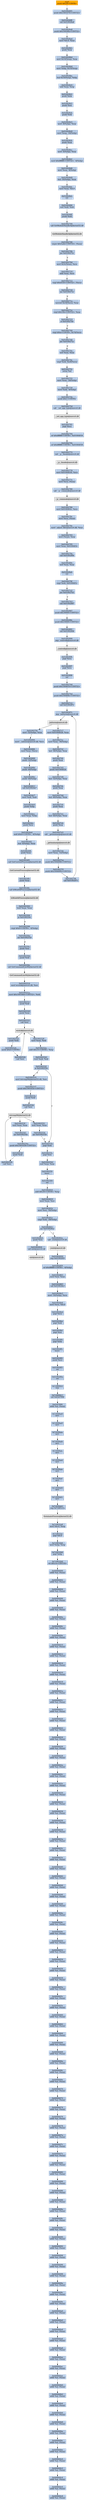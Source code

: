 digraph G {
node[shape=rectangle,style=filled,fillcolor=lightsteelblue,color=lightsteelblue]
bgcolor="transparent"
a0x010026f1pushl_0x28UINT8[label="start\npushl $0x28<UINT8>",color="lightgrey",fillcolor="orange"];
a0x010026f3pushl_0x1001670UINT32[label="0x010026f3\npushl $0x1001670<UINT32>"];
a0x010026f8call_0x010028a8[label="0x010026f8\ncall 0x010028a8"];
a0x010028a8pushl_0x10028faUINT32[label="0x010028a8\npushl $0x10028fa<UINT32>"];
a0x010028admovl_fs_0_eax[label="0x010028ad\nmovl %fs:0, %eax"];
a0x010028b3pushl_eax[label="0x010028b3\npushl %eax"];
a0x010028b4movl_0x10esp__eax[label="0x010028b4\nmovl 0x10(%esp), %eax"];
a0x010028b8movl_ebp_0x10esp_[label="0x010028b8\nmovl %ebp, 0x10(%esp)"];
a0x010028bcleal_0x10esp__ebp[label="0x010028bc\nleal 0x10(%esp), %ebp"];
a0x010028c0subl_eax_esp[label="0x010028c0\nsubl %eax, %esp"];
a0x010028c2pushl_ebx[label="0x010028c2\npushl %ebx"];
a0x010028c3pushl_esi[label="0x010028c3\npushl %esi"];
a0x010028c4pushl_edi[label="0x010028c4\npushl %edi"];
a0x010028c5movl__8ebp__eax[label="0x010028c5\nmovl -8(%ebp), %eax"];
a0x010028c8movl_esp__24ebp_[label="0x010028c8\nmovl %esp, -24(%ebp)"];
a0x010028cbpushl_eax[label="0x010028cb\npushl %eax"];
a0x010028ccmovl__4ebp__eax[label="0x010028cc\nmovl -4(%ebp), %eax"];
a0x010028cfmovl_0xffffffffUINT32__4ebp_[label="0x010028cf\nmovl $0xffffffff<UINT32>, -4(%ebp)"];
a0x010028d6movl_eax__8ebp_[label="0x010028d6\nmovl %eax, -8(%ebp)"];
a0x010028d9leal__16ebp__eax[label="0x010028d9\nleal -16(%ebp), %eax"];
a0x010028dcmovl_eax_fs_0[label="0x010028dc\nmovl %eax, %fs:0"];
a0x010028e2ret[label="0x010028e2\nret"];
a0x010026fdxorl_edi_edi[label="0x010026fd\nxorl %edi, %edi"];
a0x010026ffpushl_edi[label="0x010026ff\npushl %edi"];
a0x01002700call_GetModuleHandleA_kernel32_dll[label="0x01002700\ncall GetModuleHandleA@kernel32.dll"];
GetModuleHandleA_kernel32_dll[label="GetModuleHandleA@kernel32.dll",color="lightgrey",fillcolor="lightgrey"];
a0x01002706cmpw_0x5a4dUINT16_eax_[label="0x01002706\ncmpw $0x5a4d<UINT16>, (%eax)"];
a0x0100270bjne_0x0100272c[label="0x0100270b\njne 0x0100272c"];
a0x0100270dmovl_0x3ceax__ecx[label="0x0100270d\nmovl 0x3c(%eax), %ecx"];
a0x01002710addl_eax_ecx[label="0x01002710\naddl %eax, %ecx"];
a0x01002712cmpl_0x4550UINT32_ecx_[label="0x01002712\ncmpl $0x4550<UINT32>, (%ecx)"];
a0x01002718jne_0x0100272c[label="0x01002718\njne 0x0100272c"];
a0x0100271amovzwl_0x18ecx__eax[label="0x0100271a\nmovzwl 0x18(%ecx), %eax"];
a0x0100271ecmpl_0x10bUINT32_eax[label="0x0100271e\ncmpl $0x10b<UINT32>, %eax"];
a0x01002723je_0x01002744[label="0x01002723\nje 0x01002744"];
a0x01002744cmpl_0xeUINT8_0x74ecx_[label="0x01002744\ncmpl $0xe<UINT8>, 0x74(%ecx)"];
a0x01002748jbe_0x0100272c[label="0x01002748\njbe 0x0100272c"];
a0x0100274axorl_eax_eax[label="0x0100274a\nxorl %eax, %eax"];
a0x0100274ccmpl_edi_0xe8ecx_[label="0x0100274c\ncmpl %edi, 0xe8(%ecx)"];
a0x01002752setne_al[label="0x01002752\nsetne %al"];
a0x01002755movl_eax__28ebp_[label="0x01002755\nmovl %eax, -28(%ebp)"];
a0x01002758movl_edi__4ebp_[label="0x01002758\nmovl %edi, -4(%ebp)"];
a0x0100275bpushl_0x1UINT8[label="0x0100275b\npushl $0x1<UINT8>"];
a0x0100275dcall___set_app_type_msvcrt_dll[label="0x0100275d\ncall __set_app_type@msvcrt.dll"];
a__set_app_type_msvcrt_dll[label="__set_app_type@msvcrt.dll",color="lightgrey",fillcolor="lightgrey"];
a0x01002763popl_ecx[label="0x01002763\npopl %ecx"];
a0x01002764orl_0xffffffffUINT8_0x01004034[label="0x01002764\norl $0xffffffff<UINT8>, 0x01004034"];
a0x0100276borl_0xffffffffUINT8_0x01004038[label="0x0100276b\norl $0xffffffff<UINT8>, 0x01004038"];
a0x01002772call___p__fmode_msvcrt_dll[label="0x01002772\ncall __p__fmode@msvcrt.dll"];
a__p__fmode_msvcrt_dll[label="__p__fmode@msvcrt.dll",color="lightgrey",fillcolor="lightgrey"];
a0x01002778movl_0x01004030_ecx[label="0x01002778\nmovl 0x01004030, %ecx"];
a0x0100277emovl_ecx_eax_[label="0x0100277e\nmovl %ecx, (%eax)"];
a0x01002780call___p__commode_msvcrt_dll[label="0x01002780\ncall __p__commode@msvcrt.dll"];
a__p__commode_msvcrt_dll[label="__p__commode@msvcrt.dll",color="lightgrey",fillcolor="lightgrey"];
a0x01002786movl_0x0100402c_ecx[label="0x01002786\nmovl 0x0100402c, %ecx"];
a0x0100278cmovl_ecx_eax_[label="0x0100278c\nmovl %ecx, (%eax)"];
a0x0100278emovl__adjust_fdiv_msvcrt_dll_eax[label="0x0100278e\nmovl _adjust_fdiv@msvcrt.dll, %eax"];
a0x01002793movl_eax__eax[label="0x01002793\nmovl (%eax), %eax"];
a0x01002795movl_eax_0x0100403c[label="0x01002795\nmovl %eax, 0x0100403c"];
a0x0100279acall_0x0100289e[label="0x0100279a\ncall 0x0100289e"];
a0x0100289exorl_eax_eax[label="0x0100289e\nxorl %eax, %eax"];
a0x010028a0ret[label="0x010028a0\nret"];
a0x0100279fcmpl_edi_0x0100401c[label="0x0100279f\ncmpl %edi, 0x0100401c"];
a0x010027a5jne_0x010027b3[label="0x010027a5\njne 0x010027b3"];
a0x010027b3call_0x01002887[label="0x010027b3\ncall 0x01002887"];
a0x01002887pushl_0x30000UINT32[label="0x01002887\npushl $0x30000<UINT32>"];
a0x0100288cpushl_0x10000UINT32[label="0x0100288c\npushl $0x10000<UINT32>"];
a0x01002891call_0x01002906[label="0x01002891\ncall 0x01002906"];
a0x01002906jmp__controlfp_msvcrt_dll[label="0x01002906\njmp _controlfp@msvcrt.dll"];
a_controlfp_msvcrt_dll[label="_controlfp@msvcrt.dll",color="lightgrey",fillcolor="lightgrey"];
a0x01002896popl_ecx[label="0x01002896\npopl %ecx"];
a0x01002897popl_ecx[label="0x01002897\npopl %ecx"];
a0x01002898ret[label="0x01002898\nret"];
a0x010027b8pushl_0x1004010UINT32[label="0x010027b8\npushl $0x1004010<UINT32>"];
a0x010027bdpushl_0x100400cUINT32[label="0x010027bd\npushl $0x100400c<UINT32>"];
a0x010027c2call_0x0100287c[label="0x010027c2\ncall 0x0100287c"];
a0x0100287cjmp__initterm_msvcrt_dll[label="0x0100287c\njmp _initterm@msvcrt.dll"];
a_initterm_msvcrt_dll[label="_initterm@msvcrt.dll",color="lightgrey",fillcolor="lightgrey"];
a0x010027c7movl_0x01004028_eax[label="0x010027c7\nmovl 0x01004028, %eax"];
a0x010027ccmovl_eax__36ebp_[label="0x010027cc\nmovl %eax, -36(%ebp)"];
a0x010027cfleal__36ebp__eax[label="0x010027cf\nleal -36(%ebp), %eax"];
a0x010027d2pushl_eax[label="0x010027d2\npushl %eax"];
a0x010027d3pushl_0x01004024[label="0x010027d3\npushl 0x01004024"];
a0x010027d9leal__32ebp__eax[label="0x010027d9\nleal -32(%ebp), %eax"];
a0x010027dcpushl_eax[label="0x010027dc\npushl %eax"];
a0x010027ddleal__40ebp__eax[label="0x010027dd\nleal -40(%ebp), %eax"];
a0x010027e0pushl_eax[label="0x010027e0\npushl %eax"];
a0x010027e1leal__44ebp__eax[label="0x010027e1\nleal -44(%ebp), %eax"];
a0x010027e4pushl_eax[label="0x010027e4\npushl %eax"];
a0x010027e5call___getmainargs_msvcrt_dll[label="0x010027e5\ncall __getmainargs@msvcrt.dll"];
a__getmainargs_msvcrt_dll[label="__getmainargs@msvcrt.dll",color="lightgrey",fillcolor="lightgrey"];
a0x010027ebmovl_eax__52ebp_[label="0x010027eb\nmovl %eax, -52(%ebp)"];
a0x010027eepushl_0x1004008UINT32[label="0x010027ee\npushl $0x1004008<UINT32>"];
a0x010027f3pushl_0x1004000UINT32[label="0x010027f3\npushl $0x1004000<UINT32>"];
a0x010027f8call_0x0100287c[label="0x010027f8\ncall 0x0100287c"];
a0x010027fdmovl__32ebp__eax[label="0x010027fd\nmovl -32(%ebp), %eax"];
a0x01002800movl___initenv_msvcrt_dll_ecx[label="0x01002800\nmovl __initenv@msvcrt.dll, %ecx"];
a0x01002806movl_eax_ecx_[label="0x01002806\nmovl %eax, (%ecx)"];
a0x01002808pushl__32ebp_[label="0x01002808\npushl -32(%ebp)"];
a0x0100280bpushl__40ebp_[label="0x0100280b\npushl -40(%ebp)"];
a0x0100280epushl__44ebp_[label="0x0100280e\npushl -44(%ebp)"];
a0x01002811call_0x010024e7[label="0x01002811\ncall 0x010024e7"];
a0x010024e7movl_edi_edi[label="0x010024e7\nmovl %edi, %edi"];
a0x010024e9pushl_ebp[label="0x010024e9\npushl %ebp"];
a0x010024eamovl_esp_ebp[label="0x010024ea\nmovl %esp, %ebp"];
a0x010024ecpushl_ecx[label="0x010024ec\npushl %ecx"];
a0x010024edandl_0x0UINT8__4ebp_[label="0x010024ed\nandl $0x0<UINT8>, -4(%ebp)"];
a0x010024f1leal__4ebp__eax[label="0x010024f1\nleal -4(%ebp), %eax"];
a0x010024f4pushl_eax[label="0x010024f4\npushl %eax"];
a0x010024f5call_GetCurrentProcess_kernel32_dll[label="0x010024f5\ncall GetCurrentProcess@kernel32.dll"];
GetCurrentProcess_kernel32_dll[label="GetCurrentProcess@kernel32.dll",color="lightgrey",fillcolor="lightgrey"];
a0x010024fbpushl_eax[label="0x010024fb\npushl %eax"];
a0x010024fccall_IsWow64Process_kernel32_dll[label="0x010024fc\ncall IsWow64Process@kernel32.dll"];
IsWow64Process_kernel32_dll[label="IsWow64Process@kernel32.dll",color="lightgrey",fillcolor="lightgrey"];
a0x01002502testl_eax_eax[label="0x01002502\ntestl %eax, %eax"];
a0x01002504je_0x0100250c[label="0x01002504\nje 0x0100250c"];
a0x01002506cmpl_0x0UINT8__4ebp_[label="0x01002506\ncmpl $0x0<UINT8>, -4(%ebp)"];
a0x0100250ajne_0x0100255d[label="0x0100250a\njne 0x0100255d"];
a0x0100250cpushl_esi[label="0x0100250c\npushl %esi"];
a0x0100250dpushl_edi[label="0x0100250d\npushl %edi"];
a0x0100250ecall_GetCommandLineW_kernel32_dll[label="0x0100250e\ncall GetCommandLineW@kernel32.dll"];
GetCommandLineW_kernel32_dll[label="GetCommandLineW@kernel32.dll",color="lightgrey",fillcolor="lightgrey"];
a0x01002514movl_wcstok_msvcrt_dll_esi[label="0x01002514\nmovl wcstok@msvcrt.dll, %esi"];
a0x0100251amovl_0x1001664UINT32_edi[label="0x0100251a\nmovl $0x1001664<UINT32>, %edi"];
a0x0100251fpushl_edi[label="0x0100251f\npushl %edi"];
a0x01002520pushl_eax[label="0x01002520\npushl %eax"];
a0x01002521call_esi[label="0x01002521\ncall %esi"];
wcstok_msvcrt_dll[label="wcstok@msvcrt.dll",color="lightgrey",fillcolor="lightgrey"];
a0x01002523pushl_edi[label="0x01002523\npushl %edi"];
a0x01002524pushl_0x0UINT8[label="0x01002524\npushl $0x0<UINT8>"];
a0x01002526call_esi[label="0x01002526\ncall %esi"];
a0x01002528movl_eax_edi[label="0x01002528\nmovl %eax, %edi"];
a0x0100252aaddl_0x10UINT8_esp[label="0x0100252a\naddl $0x10<UINT8>, %esp"];
a0x0100252dtestl_edi_edi[label="0x0100252d\ntestl %edi, %edi"];
a0x0100252fje_0x0100255b[label="0x0100252f\nje 0x0100255b"];
a0x01002531movl_lstrcmpiW_kernel32_dll_esi[label="0x01002531\nmovl lstrcmpiW@kernel32.dll, %esi"];
a0x0100255bpopl_edi[label="0x0100255b\npopl %edi"];
a0x0100255cpopl_esi[label="0x0100255c\npopl %esi"];
a0x0100255dxorl_eax_eax[label="0x0100255d\nxorl %eax, %eax"];
a0x0100255fleave_[label="0x0100255f\nleave "];
a0x01002560ret[label="0x01002560\nret"];
a0x01002816addl_0x30UINT8_esp[label="0x01002816\naddl $0x30<UINT8>, %esp"];
a0x01002819movl_eax_esi[label="0x01002819\nmovl %eax, %esi"];
a0x0100281bmovl_esi__56ebp_[label="0x0100281b\nmovl %esi, -56(%ebp)"];
a0x0100281ecmpl_edi__28ebp_[label="0x0100281e\ncmpl %edi, -28(%ebp)"];
a0x01002821jne_0x0100282a[label="0x01002821\njne 0x0100282a"];
a0x01002823pushl_esi[label="0x01002823\npushl %esi"];
a0x01002824call_exit_msvcrt_dll[label="0x01002824\ncall exit@msvcrt.dll"];
exit_msvcrt_dll[label="exit@msvcrt.dll",color="lightgrey",fillcolor="lightgrey"];
a0x01002537pushl_0x1001654UINT32[label="0x01002537\npushl $0x1001654<UINT32>"];
a0x0100253cpushl_edi[label="0x0100253c\npushl %edi"];
a0x0100253dcall_esi[label="0x0100253d\ncall %esi"];
lstrcmpiW_kernel32_dll[label="lstrcmpiW@kernel32.dll",color="lightgrey",fillcolor="lightgrey"];
a0x0100253ftestl_eax_eax[label="0x0100253f\ntestl %eax, %eax"];
a0x01002541jne_0x0100254a[label="0x01002541\njne 0x0100254a"];
a0x0100254apushl_0x1001638UINT32[label="0x0100254a\npushl $0x1001638<UINT32>"];
a0x0100254fpushl_edi[label="0x0100254f\npushl %edi"];
a0x01002550call_esi[label="0x01002550\ncall %esi"];
a0x01002552testl_eax_eax[label="0x01002552\ntestl %eax, %eax"];
a0x01002554jne_0x0100255b[label="0x01002554\njne 0x0100255b"];
a0x0100282acall__cexit_msvcrt_dll[label="0x0100282a\ncall _cexit@msvcrt.dll"];
a_cexit_msvcrt_dll[label="_cexit@msvcrt.dll",color="lightgrey",fillcolor="lightgrey"];
a0x01002830jmp_0x0100285f[label="0x01002830\njmp 0x0100285f"];
a0x0100285forl_0xffffffffUINT8__4ebp_[label="0x0100285f\norl $0xffffffff<UINT8>, -4(%ebp)"];
a0x01002863movl_esi_eax[label="0x01002863\nmovl %esi, %eax"];
a0x01002865call_0x010028e3[label="0x01002865\ncall 0x010028e3"];
a0x010028e3movl__16ebp__ecx[label="0x010028e3\nmovl -16(%ebp), %ecx"];
a0x010028e6movl_ecx_fs_0[label="0x010028e6\nmovl %ecx, %fs:0"];
a0x010028edpopl_ecx[label="0x010028ed\npopl %ecx"];
a0x010028eepopl_edi[label="0x010028ee\npopl %edi"];
a0x010028efpopl_esi[label="0x010028ef\npopl %esi"];
a0x010028f0popl_ebx[label="0x010028f0\npopl %ebx"];
a0x010028f1leave_[label="0x010028f1\nleave "];
a0x010028f2pushl_ecx[label="0x010028f2\npushl %ecx"];
a0x010028f3ret[label="0x010028f3\nret"];
a0x0100286aret[label="0x0100286a\nret"];
a0x7c8000c0nop_[label="0x7c8000c0\nnop "];
a0x7c8000c1call_0x63d7f9f4[label="0x7c8000c1\ncall 0x63d7f9f4"];
a0x63d7f9f4addb_al_eax_[label="0x63d7f9f4\naddb %al, (%eax)"];
a0x7c839aa8int3_[label="0x7c839aa8\nint3 "];
a0x7c839aa9int3_[label="0x7c839aa9\nint3 "];
a0x7c839aaaint3_[label="0x7c839aaa\nint3 "];
a0x7c839aabint3_[label="0x7c839aab\nint3 "];
a0x7c839aacint3_[label="0x7c839aac\nint3 "];
a0x7c839aadint3_[label="0x7c839aad\nint3 "];
a0x7c839aaeint3_[label="0x7c839aae\nint3 "];
a0x7c839aafint3_[label="0x7c839aaf\nint3 "];
a0x7c839ab0int3_[label="0x7c839ab0\nint3 "];
a0x7c839ab1int3_[label="0x7c839ab1\nint3 "];
a0x7c839ab2jmp_0x7c801e1a[label="0x7c839ab2\njmp 0x7c801e1a"];
TerminateProcess_kernel32_dll[label="TerminateProcess@kernel32.dll",color="lightgrey",fillcolor="lightgrey"];
a0x7c9032a8movl_fs_0_esp[label="0x7c9032a8\nmovl %fs:0, %esp"];
a0x7c9032afpopl_fs_0[label="0x7c9032af\npopl %fs:0"];
a0x7c9032b6movl_ebp_esp[label="0x7c9032b6\nmovl %ebp, %esp"];
a0x7c9032b8popl_ebp[label="0x7c9032b8\npopl %ebp"];
a0x7c9032b9ret_0x14UINT16[label="0x7c9032b9\nret $0x14<UINT16>"];
a0x00000000addb_al_eax_[label="0x00000000\naddb %al, (%eax)"];
a0x00000002addb_al_eax_[label="0x00000002\naddb %al, (%eax)"];
a0x00000004addb_al_eax_[label="0x00000004\naddb %al, (%eax)"];
a0x00000006addb_al_eax_[label="0x00000006\naddb %al, (%eax)"];
a0x00000008addb_al_eax_[label="0x00000008\naddb %al, (%eax)"];
a0x0000000aaddb_al_eax_[label="0x0000000a\naddb %al, (%eax)"];
a0x0000000caddb_al_eax_[label="0x0000000c\naddb %al, (%eax)"];
a0x0000000eaddb_al_eax_[label="0x0000000e\naddb %al, (%eax)"];
a0x00000010addb_al_eax_[label="0x00000010\naddb %al, (%eax)"];
a0x00000012addb_al_eax_[label="0x00000012\naddb %al, (%eax)"];
a0x00000014addb_al_eax_[label="0x00000014\naddb %al, (%eax)"];
a0x00000016addb_al_eax_[label="0x00000016\naddb %al, (%eax)"];
a0x00000018addb_al_eax_[label="0x00000018\naddb %al, (%eax)"];
a0x0000001aaddb_al_eax_[label="0x0000001a\naddb %al, (%eax)"];
a0x0000001caddb_al_eax_[label="0x0000001c\naddb %al, (%eax)"];
a0x0000001eaddb_al_eax_[label="0x0000001e\naddb %al, (%eax)"];
a0x00000020addb_al_eax_[label="0x00000020\naddb %al, (%eax)"];
a0x00000022addb_al_eax_[label="0x00000022\naddb %al, (%eax)"];
a0x00000024addb_al_eax_[label="0x00000024\naddb %al, (%eax)"];
a0x00000026addb_al_eax_[label="0x00000026\naddb %al, (%eax)"];
a0x00000028addb_al_eax_[label="0x00000028\naddb %al, (%eax)"];
a0x0000002aaddb_al_eax_[label="0x0000002a\naddb %al, (%eax)"];
a0x0000002caddb_al_eax_[label="0x0000002c\naddb %al, (%eax)"];
a0x0000002eaddb_al_eax_[label="0x0000002e\naddb %al, (%eax)"];
a0x00000030addb_al_eax_[label="0x00000030\naddb %al, (%eax)"];
a0x00000032addb_al_eax_[label="0x00000032\naddb %al, (%eax)"];
a0x00000034addb_al_eax_[label="0x00000034\naddb %al, (%eax)"];
a0x00000036addb_al_eax_[label="0x00000036\naddb %al, (%eax)"];
a0x00000038addb_al_eax_[label="0x00000038\naddb %al, (%eax)"];
a0x0000003aaddb_al_eax_[label="0x0000003a\naddb %al, (%eax)"];
a0x0000003caddb_al_eax_[label="0x0000003c\naddb %al, (%eax)"];
a0x0000003eaddb_al_eax_[label="0x0000003e\naddb %al, (%eax)"];
a0x00000040addb_al_eax_[label="0x00000040\naddb %al, (%eax)"];
a0x00000042addb_al_eax_[label="0x00000042\naddb %al, (%eax)"];
a0x00000044addb_al_eax_[label="0x00000044\naddb %al, (%eax)"];
a0x00000046addb_al_eax_[label="0x00000046\naddb %al, (%eax)"];
a0x00000048addb_al_eax_[label="0x00000048\naddb %al, (%eax)"];
a0x0000004aaddb_al_eax_[label="0x0000004a\naddb %al, (%eax)"];
a0x0000004caddb_al_eax_[label="0x0000004c\naddb %al, (%eax)"];
a0x0000004eaddb_al_eax_[label="0x0000004e\naddb %al, (%eax)"];
a0x00000050addb_al_eax_[label="0x00000050\naddb %al, (%eax)"];
a0x00000052addb_al_eax_[label="0x00000052\naddb %al, (%eax)"];
a0x00000054addb_al_eax_[label="0x00000054\naddb %al, (%eax)"];
a0x00000056addb_al_eax_[label="0x00000056\naddb %al, (%eax)"];
a0x00000058addb_al_eax_[label="0x00000058\naddb %al, (%eax)"];
a0x0000005aaddb_al_eax_[label="0x0000005a\naddb %al, (%eax)"];
a0x0000005caddb_al_eax_[label="0x0000005c\naddb %al, (%eax)"];
a0x0000005eaddb_al_eax_[label="0x0000005e\naddb %al, (%eax)"];
a0x00000060addb_al_eax_[label="0x00000060\naddb %al, (%eax)"];
a0x00000062addb_al_eax_[label="0x00000062\naddb %al, (%eax)"];
a0x00000064addb_al_eax_[label="0x00000064\naddb %al, (%eax)"];
a0x00000066addb_al_eax_[label="0x00000066\naddb %al, (%eax)"];
a0x00000068addb_al_eax_[label="0x00000068\naddb %al, (%eax)"];
a0x0000006aaddb_al_eax_[label="0x0000006a\naddb %al, (%eax)"];
a0x0000006caddb_al_eax_[label="0x0000006c\naddb %al, (%eax)"];
a0x0000006eaddb_al_eax_[label="0x0000006e\naddb %al, (%eax)"];
a0x00000070addb_al_eax_[label="0x00000070\naddb %al, (%eax)"];
a0x00000072addb_al_eax_[label="0x00000072\naddb %al, (%eax)"];
a0x00000074addb_al_eax_[label="0x00000074\naddb %al, (%eax)"];
a0x00000076addb_al_eax_[label="0x00000076\naddb %al, (%eax)"];
a0x00000078addb_al_eax_[label="0x00000078\naddb %al, (%eax)"];
a0x0000007aaddb_al_eax_[label="0x0000007a\naddb %al, (%eax)"];
a0x0000007caddb_al_eax_[label="0x0000007c\naddb %al, (%eax)"];
a0x0000007eaddb_al_eax_[label="0x0000007e\naddb %al, (%eax)"];
a0x00000080addb_al_eax_[label="0x00000080\naddb %al, (%eax)"];
a0x00000082addb_al_eax_[label="0x00000082\naddb %al, (%eax)"];
a0x00000084addb_al_eax_[label="0x00000084\naddb %al, (%eax)"];
a0x00000086addb_al_eax_[label="0x00000086\naddb %al, (%eax)"];
a0x00000088addb_al_eax_[label="0x00000088\naddb %al, (%eax)"];
a0x0000008aaddb_al_eax_[label="0x0000008a\naddb %al, (%eax)"];
a0x0000008caddb_al_eax_[label="0x0000008c\naddb %al, (%eax)"];
a0x0000008eaddb_al_eax_[label="0x0000008e\naddb %al, (%eax)"];
a0x00000090addb_al_eax_[label="0x00000090\naddb %al, (%eax)"];
a0x00000092addb_al_eax_[label="0x00000092\naddb %al, (%eax)"];
a0x00000094addb_al_eax_[label="0x00000094\naddb %al, (%eax)"];
a0x00000096addb_al_eax_[label="0x00000096\naddb %al, (%eax)"];
a0x00000098addb_al_eax_[label="0x00000098\naddb %al, (%eax)"];
a0x0000009aaddb_al_eax_[label="0x0000009a\naddb %al, (%eax)"];
a0x0000009caddb_al_eax_[label="0x0000009c\naddb %al, (%eax)"];
a0x0000009eaddb_al_eax_[label="0x0000009e\naddb %al, (%eax)"];
a0x000000a0addb_al_eax_[label="0x000000a0\naddb %al, (%eax)"];
a0x000000a2addb_al_eax_[label="0x000000a2\naddb %al, (%eax)"];
a0x000000a4addb_al_eax_[label="0x000000a4\naddb %al, (%eax)"];
a0x000000a6addb_al_eax_[label="0x000000a6\naddb %al, (%eax)"];
a0x000000a8addb_al_eax_[label="0x000000a8\naddb %al, (%eax)"];
a0x000000aaaddb_al_eax_[label="0x000000aa\naddb %al, (%eax)"];
a0x000000acaddb_al_eax_[label="0x000000ac\naddb %al, (%eax)"];
a0x000000aeaddb_al_eax_[label="0x000000ae\naddb %al, (%eax)"];
a0x000000b0addb_al_eax_[label="0x000000b0\naddb %al, (%eax)"];
a0x000000b2addb_al_eax_[label="0x000000b2\naddb %al, (%eax)"];
a0x000000b4addb_al_eax_[label="0x000000b4\naddb %al, (%eax)"];
a0x000000b6addb_al_eax_[label="0x000000b6\naddb %al, (%eax)"];
a0x000000b8addb_al_eax_[label="0x000000b8\naddb %al, (%eax)"];
a0x000000baaddb_al_eax_[label="0x000000ba\naddb %al, (%eax)"];
a0x000000bcaddb_al_eax_[label="0x000000bc\naddb %al, (%eax)"];
a0x000000beaddb_al_eax_[label="0x000000be\naddb %al, (%eax)"];
a0x000000c0addb_al_eax_[label="0x000000c0\naddb %al, (%eax)"];
a0x000000c2addb_al_eax_[label="0x000000c2\naddb %al, (%eax)"];
a0x000000c4addb_al_eax_[label="0x000000c4\naddb %al, (%eax)"];
a0x000000c6addb_al_eax_[label="0x000000c6\naddb %al, (%eax)"];
a0x000000c8addb_al_eax_[label="0x000000c8\naddb %al, (%eax)"];
a0x010026f1pushl_0x28UINT8 -> a0x010026f3pushl_0x1001670UINT32 [color="#000000"];
a0x010026f3pushl_0x1001670UINT32 -> a0x010026f8call_0x010028a8 [color="#000000"];
a0x010026f8call_0x010028a8 -> a0x010028a8pushl_0x10028faUINT32 [color="#000000"];
a0x010028a8pushl_0x10028faUINT32 -> a0x010028admovl_fs_0_eax [color="#000000"];
a0x010028admovl_fs_0_eax -> a0x010028b3pushl_eax [color="#000000"];
a0x010028b3pushl_eax -> a0x010028b4movl_0x10esp__eax [color="#000000"];
a0x010028b4movl_0x10esp__eax -> a0x010028b8movl_ebp_0x10esp_ [color="#000000"];
a0x010028b8movl_ebp_0x10esp_ -> a0x010028bcleal_0x10esp__ebp [color="#000000"];
a0x010028bcleal_0x10esp__ebp -> a0x010028c0subl_eax_esp [color="#000000"];
a0x010028c0subl_eax_esp -> a0x010028c2pushl_ebx [color="#000000"];
a0x010028c2pushl_ebx -> a0x010028c3pushl_esi [color="#000000"];
a0x010028c3pushl_esi -> a0x010028c4pushl_edi [color="#000000"];
a0x010028c4pushl_edi -> a0x010028c5movl__8ebp__eax [color="#000000"];
a0x010028c5movl__8ebp__eax -> a0x010028c8movl_esp__24ebp_ [color="#000000"];
a0x010028c8movl_esp__24ebp_ -> a0x010028cbpushl_eax [color="#000000"];
a0x010028cbpushl_eax -> a0x010028ccmovl__4ebp__eax [color="#000000"];
a0x010028ccmovl__4ebp__eax -> a0x010028cfmovl_0xffffffffUINT32__4ebp_ [color="#000000"];
a0x010028cfmovl_0xffffffffUINT32__4ebp_ -> a0x010028d6movl_eax__8ebp_ [color="#000000"];
a0x010028d6movl_eax__8ebp_ -> a0x010028d9leal__16ebp__eax [color="#000000"];
a0x010028d9leal__16ebp__eax -> a0x010028dcmovl_eax_fs_0 [color="#000000"];
a0x010028dcmovl_eax_fs_0 -> a0x010028e2ret [color="#000000"];
a0x010028e2ret -> a0x010026fdxorl_edi_edi [color="#000000"];
a0x010026fdxorl_edi_edi -> a0x010026ffpushl_edi [color="#000000"];
a0x010026ffpushl_edi -> a0x01002700call_GetModuleHandleA_kernel32_dll [color="#000000"];
a0x01002700call_GetModuleHandleA_kernel32_dll -> GetModuleHandleA_kernel32_dll [color="#000000"];
GetModuleHandleA_kernel32_dll -> a0x01002706cmpw_0x5a4dUINT16_eax_ [color="#000000"];
a0x01002706cmpw_0x5a4dUINT16_eax_ -> a0x0100270bjne_0x0100272c [color="#000000"];
a0x0100270bjne_0x0100272c -> a0x0100270dmovl_0x3ceax__ecx [color="#000000",label="F"];
a0x0100270dmovl_0x3ceax__ecx -> a0x01002710addl_eax_ecx [color="#000000"];
a0x01002710addl_eax_ecx -> a0x01002712cmpl_0x4550UINT32_ecx_ [color="#000000"];
a0x01002712cmpl_0x4550UINT32_ecx_ -> a0x01002718jne_0x0100272c [color="#000000"];
a0x01002718jne_0x0100272c -> a0x0100271amovzwl_0x18ecx__eax [color="#000000",label="F"];
a0x0100271amovzwl_0x18ecx__eax -> a0x0100271ecmpl_0x10bUINT32_eax [color="#000000"];
a0x0100271ecmpl_0x10bUINT32_eax -> a0x01002723je_0x01002744 [color="#000000"];
a0x01002723je_0x01002744 -> a0x01002744cmpl_0xeUINT8_0x74ecx_ [color="#000000",label="T"];
a0x01002744cmpl_0xeUINT8_0x74ecx_ -> a0x01002748jbe_0x0100272c [color="#000000"];
a0x01002748jbe_0x0100272c -> a0x0100274axorl_eax_eax [color="#000000",label="F"];
a0x0100274axorl_eax_eax -> a0x0100274ccmpl_edi_0xe8ecx_ [color="#000000"];
a0x0100274ccmpl_edi_0xe8ecx_ -> a0x01002752setne_al [color="#000000"];
a0x01002752setne_al -> a0x01002755movl_eax__28ebp_ [color="#000000"];
a0x01002755movl_eax__28ebp_ -> a0x01002758movl_edi__4ebp_ [color="#000000"];
a0x01002758movl_edi__4ebp_ -> a0x0100275bpushl_0x1UINT8 [color="#000000"];
a0x0100275bpushl_0x1UINT8 -> a0x0100275dcall___set_app_type_msvcrt_dll [color="#000000"];
a0x0100275dcall___set_app_type_msvcrt_dll -> a__set_app_type_msvcrt_dll [color="#000000"];
a__set_app_type_msvcrt_dll -> a0x01002763popl_ecx [color="#000000"];
a0x01002763popl_ecx -> a0x01002764orl_0xffffffffUINT8_0x01004034 [color="#000000"];
a0x01002764orl_0xffffffffUINT8_0x01004034 -> a0x0100276borl_0xffffffffUINT8_0x01004038 [color="#000000"];
a0x0100276borl_0xffffffffUINT8_0x01004038 -> a0x01002772call___p__fmode_msvcrt_dll [color="#000000"];
a0x01002772call___p__fmode_msvcrt_dll -> a__p__fmode_msvcrt_dll [color="#000000"];
a__p__fmode_msvcrt_dll -> a0x01002778movl_0x01004030_ecx [color="#000000"];
a0x01002778movl_0x01004030_ecx -> a0x0100277emovl_ecx_eax_ [color="#000000"];
a0x0100277emovl_ecx_eax_ -> a0x01002780call___p__commode_msvcrt_dll [color="#000000"];
a0x01002780call___p__commode_msvcrt_dll -> a__p__commode_msvcrt_dll [color="#000000"];
a__p__commode_msvcrt_dll -> a0x01002786movl_0x0100402c_ecx [color="#000000"];
a0x01002786movl_0x0100402c_ecx -> a0x0100278cmovl_ecx_eax_ [color="#000000"];
a0x0100278cmovl_ecx_eax_ -> a0x0100278emovl__adjust_fdiv_msvcrt_dll_eax [color="#000000"];
a0x0100278emovl__adjust_fdiv_msvcrt_dll_eax -> a0x01002793movl_eax__eax [color="#000000"];
a0x01002793movl_eax__eax -> a0x01002795movl_eax_0x0100403c [color="#000000"];
a0x01002795movl_eax_0x0100403c -> a0x0100279acall_0x0100289e [color="#000000"];
a0x0100279acall_0x0100289e -> a0x0100289exorl_eax_eax [color="#000000"];
a0x0100289exorl_eax_eax -> a0x010028a0ret [color="#000000"];
a0x010028a0ret -> a0x0100279fcmpl_edi_0x0100401c [color="#000000"];
a0x0100279fcmpl_edi_0x0100401c -> a0x010027a5jne_0x010027b3 [color="#000000"];
a0x010027a5jne_0x010027b3 -> a0x010027b3call_0x01002887 [color="#000000",label="T"];
a0x010027b3call_0x01002887 -> a0x01002887pushl_0x30000UINT32 [color="#000000"];
a0x01002887pushl_0x30000UINT32 -> a0x0100288cpushl_0x10000UINT32 [color="#000000"];
a0x0100288cpushl_0x10000UINT32 -> a0x01002891call_0x01002906 [color="#000000"];
a0x01002891call_0x01002906 -> a0x01002906jmp__controlfp_msvcrt_dll [color="#000000"];
a0x01002906jmp__controlfp_msvcrt_dll -> a_controlfp_msvcrt_dll [color="#000000"];
a_controlfp_msvcrt_dll -> a0x01002896popl_ecx [color="#000000"];
a0x01002896popl_ecx -> a0x01002897popl_ecx [color="#000000"];
a0x01002897popl_ecx -> a0x01002898ret [color="#000000"];
a0x01002898ret -> a0x010027b8pushl_0x1004010UINT32 [color="#000000"];
a0x010027b8pushl_0x1004010UINT32 -> a0x010027bdpushl_0x100400cUINT32 [color="#000000"];
a0x010027bdpushl_0x100400cUINT32 -> a0x010027c2call_0x0100287c [color="#000000"];
a0x010027c2call_0x0100287c -> a0x0100287cjmp__initterm_msvcrt_dll [color="#000000"];
a0x0100287cjmp__initterm_msvcrt_dll -> a_initterm_msvcrt_dll [color="#000000"];
a_initterm_msvcrt_dll -> a0x010027c7movl_0x01004028_eax [color="#000000"];
a0x010027c7movl_0x01004028_eax -> a0x010027ccmovl_eax__36ebp_ [color="#000000"];
a0x010027ccmovl_eax__36ebp_ -> a0x010027cfleal__36ebp__eax [color="#000000"];
a0x010027cfleal__36ebp__eax -> a0x010027d2pushl_eax [color="#000000"];
a0x010027d2pushl_eax -> a0x010027d3pushl_0x01004024 [color="#000000"];
a0x010027d3pushl_0x01004024 -> a0x010027d9leal__32ebp__eax [color="#000000"];
a0x010027d9leal__32ebp__eax -> a0x010027dcpushl_eax [color="#000000"];
a0x010027dcpushl_eax -> a0x010027ddleal__40ebp__eax [color="#000000"];
a0x010027ddleal__40ebp__eax -> a0x010027e0pushl_eax [color="#000000"];
a0x010027e0pushl_eax -> a0x010027e1leal__44ebp__eax [color="#000000"];
a0x010027e1leal__44ebp__eax -> a0x010027e4pushl_eax [color="#000000"];
a0x010027e4pushl_eax -> a0x010027e5call___getmainargs_msvcrt_dll [color="#000000"];
a0x010027e5call___getmainargs_msvcrt_dll -> a__getmainargs_msvcrt_dll [color="#000000"];
a__getmainargs_msvcrt_dll -> a0x010027ebmovl_eax__52ebp_ [color="#000000"];
a0x010027ebmovl_eax__52ebp_ -> a0x010027eepushl_0x1004008UINT32 [color="#000000"];
a0x010027eepushl_0x1004008UINT32 -> a0x010027f3pushl_0x1004000UINT32 [color="#000000"];
a0x010027f3pushl_0x1004000UINT32 -> a0x010027f8call_0x0100287c [color="#000000"];
a0x010027f8call_0x0100287c -> a0x0100287cjmp__initterm_msvcrt_dll [color="#000000"];
a_initterm_msvcrt_dll -> a0x010027fdmovl__32ebp__eax [color="#000000"];
a0x010027fdmovl__32ebp__eax -> a0x01002800movl___initenv_msvcrt_dll_ecx [color="#000000"];
a0x01002800movl___initenv_msvcrt_dll_ecx -> a0x01002806movl_eax_ecx_ [color="#000000"];
a0x01002806movl_eax_ecx_ -> a0x01002808pushl__32ebp_ [color="#000000"];
a0x01002808pushl__32ebp_ -> a0x0100280bpushl__40ebp_ [color="#000000"];
a0x0100280bpushl__40ebp_ -> a0x0100280epushl__44ebp_ [color="#000000"];
a0x0100280epushl__44ebp_ -> a0x01002811call_0x010024e7 [color="#000000"];
a0x01002811call_0x010024e7 -> a0x010024e7movl_edi_edi [color="#000000"];
a0x010024e7movl_edi_edi -> a0x010024e9pushl_ebp [color="#000000"];
a0x010024e9pushl_ebp -> a0x010024eamovl_esp_ebp [color="#000000"];
a0x010024eamovl_esp_ebp -> a0x010024ecpushl_ecx [color="#000000"];
a0x010024ecpushl_ecx -> a0x010024edandl_0x0UINT8__4ebp_ [color="#000000"];
a0x010024edandl_0x0UINT8__4ebp_ -> a0x010024f1leal__4ebp__eax [color="#000000"];
a0x010024f1leal__4ebp__eax -> a0x010024f4pushl_eax [color="#000000"];
a0x010024f4pushl_eax -> a0x010024f5call_GetCurrentProcess_kernel32_dll [color="#000000"];
a0x010024f5call_GetCurrentProcess_kernel32_dll -> GetCurrentProcess_kernel32_dll [color="#000000"];
GetCurrentProcess_kernel32_dll -> a0x010024fbpushl_eax [color="#000000"];
a0x010024fbpushl_eax -> a0x010024fccall_IsWow64Process_kernel32_dll [color="#000000"];
a0x010024fccall_IsWow64Process_kernel32_dll -> IsWow64Process_kernel32_dll [color="#000000"];
IsWow64Process_kernel32_dll -> a0x01002502testl_eax_eax [color="#000000"];
a0x01002502testl_eax_eax -> a0x01002504je_0x0100250c [color="#000000"];
a0x01002504je_0x0100250c -> a0x01002506cmpl_0x0UINT8__4ebp_ [color="#000000",label="F"];
a0x01002506cmpl_0x0UINT8__4ebp_ -> a0x0100250ajne_0x0100255d [color="#000000"];
a0x0100250ajne_0x0100255d -> a0x0100250cpushl_esi [color="#000000",label="F"];
a0x0100250cpushl_esi -> a0x0100250dpushl_edi [color="#000000"];
a0x0100250dpushl_edi -> a0x0100250ecall_GetCommandLineW_kernel32_dll [color="#000000"];
a0x0100250ecall_GetCommandLineW_kernel32_dll -> GetCommandLineW_kernel32_dll [color="#000000"];
GetCommandLineW_kernel32_dll -> a0x01002514movl_wcstok_msvcrt_dll_esi [color="#000000"];
a0x01002514movl_wcstok_msvcrt_dll_esi -> a0x0100251amovl_0x1001664UINT32_edi [color="#000000"];
a0x0100251amovl_0x1001664UINT32_edi -> a0x0100251fpushl_edi [color="#000000"];
a0x0100251fpushl_edi -> a0x01002520pushl_eax [color="#000000"];
a0x01002520pushl_eax -> a0x01002521call_esi [color="#000000"];
a0x01002521call_esi -> wcstok_msvcrt_dll [color="#000000"];
wcstok_msvcrt_dll -> a0x01002523pushl_edi [color="#000000"];
a0x01002523pushl_edi -> a0x01002524pushl_0x0UINT8 [color="#000000"];
a0x01002524pushl_0x0UINT8 -> a0x01002526call_esi [color="#000000"];
a0x01002526call_esi -> wcstok_msvcrt_dll [color="#000000"];
wcstok_msvcrt_dll -> a0x01002528movl_eax_edi [color="#000000"];
a0x01002528movl_eax_edi -> a0x0100252aaddl_0x10UINT8_esp [color="#000000"];
a0x0100252aaddl_0x10UINT8_esp -> a0x0100252dtestl_edi_edi [color="#000000"];
a0x0100252dtestl_edi_edi -> a0x0100252fje_0x0100255b [color="#000000"];
a0x0100252fje_0x0100255b -> a0x01002531movl_lstrcmpiW_kernel32_dll_esi [color="#000000",label="F"];
a0x0100252fje_0x0100255b -> a0x0100255bpopl_edi [color="#000000",label="T"];
a0x0100255bpopl_edi -> a0x0100255cpopl_esi [color="#000000"];
a0x0100255cpopl_esi -> a0x0100255dxorl_eax_eax [color="#000000"];
a0x0100255dxorl_eax_eax -> a0x0100255fleave_ [color="#000000"];
a0x0100255fleave_ -> a0x01002560ret [color="#000000"];
a0x01002560ret -> a0x01002816addl_0x30UINT8_esp [color="#000000"];
a0x01002816addl_0x30UINT8_esp -> a0x01002819movl_eax_esi [color="#000000"];
a0x01002819movl_eax_esi -> a0x0100281bmovl_esi__56ebp_ [color="#000000"];
a0x0100281bmovl_esi__56ebp_ -> a0x0100281ecmpl_edi__28ebp_ [color="#000000"];
a0x0100281ecmpl_edi__28ebp_ -> a0x01002821jne_0x0100282a [color="#000000"];
a0x01002821jne_0x0100282a -> a0x01002823pushl_esi [color="#000000",label="F"];
a0x01002823pushl_esi -> a0x01002824call_exit_msvcrt_dll [color="#000000"];
a0x01002824call_exit_msvcrt_dll -> exit_msvcrt_dll [color="#000000"];
a0x01002531movl_lstrcmpiW_kernel32_dll_esi -> a0x01002537pushl_0x1001654UINT32 [color="#000000"];
a0x01002537pushl_0x1001654UINT32 -> a0x0100253cpushl_edi [color="#000000"];
a0x0100253cpushl_edi -> a0x0100253dcall_esi [color="#000000"];
a0x0100253dcall_esi -> lstrcmpiW_kernel32_dll [color="#000000"];
lstrcmpiW_kernel32_dll -> a0x0100253ftestl_eax_eax [color="#000000"];
a0x0100253ftestl_eax_eax -> a0x01002541jne_0x0100254a [color="#000000"];
a0x01002541jne_0x0100254a -> a0x0100254apushl_0x1001638UINT32 [color="#000000",label="T"];
a0x0100254apushl_0x1001638UINT32 -> a0x0100254fpushl_edi [color="#000000"];
a0x0100254fpushl_edi -> a0x01002550call_esi [color="#000000"];
a0x01002550call_esi -> lstrcmpiW_kernel32_dll [color="#000000"];
lstrcmpiW_kernel32_dll -> a0x01002552testl_eax_eax [color="#000000"];
a0x01002552testl_eax_eax -> a0x01002554jne_0x0100255b [color="#000000"];
a0x01002554jne_0x0100255b -> a0x0100255bpopl_edi [color="#000000",label="T"];
a0x01002821jne_0x0100282a -> a0x0100282acall__cexit_msvcrt_dll [color="#000000",label="T"];
a0x0100282acall__cexit_msvcrt_dll -> a_cexit_msvcrt_dll [color="#000000"];
a_cexit_msvcrt_dll -> a0x01002830jmp_0x0100285f [color="#000000"];
a0x01002830jmp_0x0100285f -> a0x0100285forl_0xffffffffUINT8__4ebp_ [color="#000000"];
a0x0100285forl_0xffffffffUINT8__4ebp_ -> a0x01002863movl_esi_eax [color="#000000"];
a0x01002863movl_esi_eax -> a0x01002865call_0x010028e3 [color="#000000"];
a0x01002865call_0x010028e3 -> a0x010028e3movl__16ebp__ecx [color="#000000"];
a0x010028e3movl__16ebp__ecx -> a0x010028e6movl_ecx_fs_0 [color="#000000"];
a0x010028e6movl_ecx_fs_0 -> a0x010028edpopl_ecx [color="#000000"];
a0x010028edpopl_ecx -> a0x010028eepopl_edi [color="#000000"];
a0x010028eepopl_edi -> a0x010028efpopl_esi [color="#000000"];
a0x010028efpopl_esi -> a0x010028f0popl_ebx [color="#000000"];
a0x010028f0popl_ebx -> a0x010028f1leave_ [color="#000000"];
a0x010028f1leave_ -> a0x010028f2pushl_ecx [color="#000000"];
a0x010028f2pushl_ecx -> a0x010028f3ret [color="#000000"];
a0x010028f3ret -> a0x0100286aret [color="#000000"];
a0x0100286aret -> a0x7c8000c0nop_ [color="#000000"];
a0x7c8000c0nop_ -> a0x7c8000c1call_0x63d7f9f4 [color="#000000"];
a0x7c8000c1call_0x63d7f9f4 -> a0x63d7f9f4addb_al_eax_ [color="#000000"];
a0x63d7f9f4addb_al_eax_ -> a0x7c839aa8int3_ [color="#000000"];
a0x7c839aa8int3_ -> a0x7c839aa9int3_ [color="#000000"];
a0x7c839aa9int3_ -> a0x7c839aaaint3_ [color="#000000"];
a0x7c839aaaint3_ -> a0x7c839aabint3_ [color="#000000"];
a0x7c839aabint3_ -> a0x7c839aacint3_ [color="#000000"];
a0x7c839aacint3_ -> a0x7c839aadint3_ [color="#000000"];
a0x7c839aadint3_ -> a0x7c839aaeint3_ [color="#000000"];
a0x7c839aaeint3_ -> a0x7c839aafint3_ [color="#000000"];
a0x7c839aafint3_ -> a0x7c839ab0int3_ [color="#000000"];
a0x7c839ab0int3_ -> a0x7c839ab1int3_ [color="#000000"];
a0x7c839ab1int3_ -> a0x7c839ab2jmp_0x7c801e1a [color="#000000"];
a0x7c839ab2jmp_0x7c801e1a -> TerminateProcess_kernel32_dll [color="#000000"];
TerminateProcess_kernel32_dll -> a0x7c9032a8movl_fs_0_esp [color="#000000"];
a0x7c9032a8movl_fs_0_esp -> a0x7c9032afpopl_fs_0 [color="#000000"];
a0x7c9032afpopl_fs_0 -> a0x7c9032b6movl_ebp_esp [color="#000000"];
a0x7c9032b6movl_ebp_esp -> a0x7c9032b8popl_ebp [color="#000000"];
a0x7c9032b8popl_ebp -> a0x7c9032b9ret_0x14UINT16 [color="#000000"];
a0x7c9032b9ret_0x14UINT16 -> a0x00000000addb_al_eax_ [color="#000000"];
a0x00000000addb_al_eax_ -> a0x00000002addb_al_eax_ [color="#000000"];
a0x00000002addb_al_eax_ -> a0x00000004addb_al_eax_ [color="#000000"];
a0x00000004addb_al_eax_ -> a0x00000006addb_al_eax_ [color="#000000"];
a0x00000006addb_al_eax_ -> a0x00000008addb_al_eax_ [color="#000000"];
a0x00000008addb_al_eax_ -> a0x0000000aaddb_al_eax_ [color="#000000"];
a0x0000000aaddb_al_eax_ -> a0x0000000caddb_al_eax_ [color="#000000"];
a0x0000000caddb_al_eax_ -> a0x0000000eaddb_al_eax_ [color="#000000"];
a0x0000000eaddb_al_eax_ -> a0x00000010addb_al_eax_ [color="#000000"];
a0x00000010addb_al_eax_ -> a0x00000012addb_al_eax_ [color="#000000"];
a0x00000012addb_al_eax_ -> a0x00000014addb_al_eax_ [color="#000000"];
a0x00000014addb_al_eax_ -> a0x00000016addb_al_eax_ [color="#000000"];
a0x00000016addb_al_eax_ -> a0x00000018addb_al_eax_ [color="#000000"];
a0x00000018addb_al_eax_ -> a0x0000001aaddb_al_eax_ [color="#000000"];
a0x0000001aaddb_al_eax_ -> a0x0000001caddb_al_eax_ [color="#000000"];
a0x0000001caddb_al_eax_ -> a0x0000001eaddb_al_eax_ [color="#000000"];
a0x0000001eaddb_al_eax_ -> a0x00000020addb_al_eax_ [color="#000000"];
a0x00000020addb_al_eax_ -> a0x00000022addb_al_eax_ [color="#000000"];
a0x00000022addb_al_eax_ -> a0x00000024addb_al_eax_ [color="#000000"];
a0x00000024addb_al_eax_ -> a0x00000026addb_al_eax_ [color="#000000"];
a0x00000026addb_al_eax_ -> a0x00000028addb_al_eax_ [color="#000000"];
a0x00000028addb_al_eax_ -> a0x0000002aaddb_al_eax_ [color="#000000"];
a0x0000002aaddb_al_eax_ -> a0x0000002caddb_al_eax_ [color="#000000"];
a0x0000002caddb_al_eax_ -> a0x0000002eaddb_al_eax_ [color="#000000"];
a0x0000002eaddb_al_eax_ -> a0x00000030addb_al_eax_ [color="#000000"];
a0x00000030addb_al_eax_ -> a0x00000032addb_al_eax_ [color="#000000"];
a0x00000032addb_al_eax_ -> a0x00000034addb_al_eax_ [color="#000000"];
a0x00000034addb_al_eax_ -> a0x00000036addb_al_eax_ [color="#000000"];
a0x00000036addb_al_eax_ -> a0x00000038addb_al_eax_ [color="#000000"];
a0x00000038addb_al_eax_ -> a0x0000003aaddb_al_eax_ [color="#000000"];
a0x0000003aaddb_al_eax_ -> a0x0000003caddb_al_eax_ [color="#000000"];
a0x0000003caddb_al_eax_ -> a0x0000003eaddb_al_eax_ [color="#000000"];
a0x0000003eaddb_al_eax_ -> a0x00000040addb_al_eax_ [color="#000000"];
a0x00000040addb_al_eax_ -> a0x00000042addb_al_eax_ [color="#000000"];
a0x00000042addb_al_eax_ -> a0x00000044addb_al_eax_ [color="#000000"];
a0x00000044addb_al_eax_ -> a0x00000046addb_al_eax_ [color="#000000"];
a0x00000046addb_al_eax_ -> a0x00000048addb_al_eax_ [color="#000000"];
a0x00000048addb_al_eax_ -> a0x0000004aaddb_al_eax_ [color="#000000"];
a0x0000004aaddb_al_eax_ -> a0x0000004caddb_al_eax_ [color="#000000"];
a0x0000004caddb_al_eax_ -> a0x0000004eaddb_al_eax_ [color="#000000"];
a0x0000004eaddb_al_eax_ -> a0x00000050addb_al_eax_ [color="#000000"];
a0x00000050addb_al_eax_ -> a0x00000052addb_al_eax_ [color="#000000"];
a0x00000052addb_al_eax_ -> a0x00000054addb_al_eax_ [color="#000000"];
a0x00000054addb_al_eax_ -> a0x00000056addb_al_eax_ [color="#000000"];
a0x00000056addb_al_eax_ -> a0x00000058addb_al_eax_ [color="#000000"];
a0x00000058addb_al_eax_ -> a0x0000005aaddb_al_eax_ [color="#000000"];
a0x0000005aaddb_al_eax_ -> a0x0000005caddb_al_eax_ [color="#000000"];
a0x0000005caddb_al_eax_ -> a0x0000005eaddb_al_eax_ [color="#000000"];
a0x0000005eaddb_al_eax_ -> a0x00000060addb_al_eax_ [color="#000000"];
a0x00000060addb_al_eax_ -> a0x00000062addb_al_eax_ [color="#000000"];
a0x00000062addb_al_eax_ -> a0x00000064addb_al_eax_ [color="#000000"];
a0x00000064addb_al_eax_ -> a0x00000066addb_al_eax_ [color="#000000"];
a0x00000066addb_al_eax_ -> a0x00000068addb_al_eax_ [color="#000000"];
a0x00000068addb_al_eax_ -> a0x0000006aaddb_al_eax_ [color="#000000"];
a0x0000006aaddb_al_eax_ -> a0x0000006caddb_al_eax_ [color="#000000"];
a0x0000006caddb_al_eax_ -> a0x0000006eaddb_al_eax_ [color="#000000"];
a0x0000006eaddb_al_eax_ -> a0x00000070addb_al_eax_ [color="#000000"];
a0x00000070addb_al_eax_ -> a0x00000072addb_al_eax_ [color="#000000"];
a0x00000072addb_al_eax_ -> a0x00000074addb_al_eax_ [color="#000000"];
a0x00000074addb_al_eax_ -> a0x00000076addb_al_eax_ [color="#000000"];
a0x00000076addb_al_eax_ -> a0x00000078addb_al_eax_ [color="#000000"];
a0x00000078addb_al_eax_ -> a0x0000007aaddb_al_eax_ [color="#000000"];
a0x0000007aaddb_al_eax_ -> a0x0000007caddb_al_eax_ [color="#000000"];
a0x0000007caddb_al_eax_ -> a0x0000007eaddb_al_eax_ [color="#000000"];
a0x0000007eaddb_al_eax_ -> a0x00000080addb_al_eax_ [color="#000000"];
a0x00000080addb_al_eax_ -> a0x00000082addb_al_eax_ [color="#000000"];
a0x00000082addb_al_eax_ -> a0x00000084addb_al_eax_ [color="#000000"];
a0x00000084addb_al_eax_ -> a0x00000086addb_al_eax_ [color="#000000"];
a0x00000086addb_al_eax_ -> a0x00000088addb_al_eax_ [color="#000000"];
a0x00000088addb_al_eax_ -> a0x0000008aaddb_al_eax_ [color="#000000"];
a0x0000008aaddb_al_eax_ -> a0x0000008caddb_al_eax_ [color="#000000"];
a0x0000008caddb_al_eax_ -> a0x0000008eaddb_al_eax_ [color="#000000"];
a0x0000008eaddb_al_eax_ -> a0x00000090addb_al_eax_ [color="#000000"];
a0x00000090addb_al_eax_ -> a0x00000092addb_al_eax_ [color="#000000"];
a0x00000092addb_al_eax_ -> a0x00000094addb_al_eax_ [color="#000000"];
a0x00000094addb_al_eax_ -> a0x00000096addb_al_eax_ [color="#000000"];
a0x00000096addb_al_eax_ -> a0x00000098addb_al_eax_ [color="#000000"];
a0x00000098addb_al_eax_ -> a0x0000009aaddb_al_eax_ [color="#000000"];
a0x0000009aaddb_al_eax_ -> a0x0000009caddb_al_eax_ [color="#000000"];
a0x0000009caddb_al_eax_ -> a0x0000009eaddb_al_eax_ [color="#000000"];
a0x0000009eaddb_al_eax_ -> a0x000000a0addb_al_eax_ [color="#000000"];
a0x000000a0addb_al_eax_ -> a0x000000a2addb_al_eax_ [color="#000000"];
a0x000000a2addb_al_eax_ -> a0x000000a4addb_al_eax_ [color="#000000"];
a0x000000a4addb_al_eax_ -> a0x000000a6addb_al_eax_ [color="#000000"];
a0x000000a6addb_al_eax_ -> a0x000000a8addb_al_eax_ [color="#000000"];
a0x000000a8addb_al_eax_ -> a0x000000aaaddb_al_eax_ [color="#000000"];
a0x000000aaaddb_al_eax_ -> a0x000000acaddb_al_eax_ [color="#000000"];
a0x000000acaddb_al_eax_ -> a0x000000aeaddb_al_eax_ [color="#000000"];
a0x000000aeaddb_al_eax_ -> a0x000000b0addb_al_eax_ [color="#000000"];
a0x000000b0addb_al_eax_ -> a0x000000b2addb_al_eax_ [color="#000000"];
a0x000000b2addb_al_eax_ -> a0x000000b4addb_al_eax_ [color="#000000"];
a0x000000b4addb_al_eax_ -> a0x000000b6addb_al_eax_ [color="#000000"];
a0x000000b6addb_al_eax_ -> a0x000000b8addb_al_eax_ [color="#000000"];
a0x000000b8addb_al_eax_ -> a0x000000baaddb_al_eax_ [color="#000000"];
a0x000000baaddb_al_eax_ -> a0x000000bcaddb_al_eax_ [color="#000000"];
a0x000000bcaddb_al_eax_ -> a0x000000beaddb_al_eax_ [color="#000000"];
a0x000000beaddb_al_eax_ -> a0x000000c0addb_al_eax_ [color="#000000"];
a0x000000c0addb_al_eax_ -> a0x000000c2addb_al_eax_ [color="#000000"];
a0x000000c2addb_al_eax_ -> a0x000000c4addb_al_eax_ [color="#000000"];
a0x000000c4addb_al_eax_ -> a0x000000c6addb_al_eax_ [color="#000000"];
a0x000000c6addb_al_eax_ -> a0x000000c8addb_al_eax_ [color="#000000"];
}
